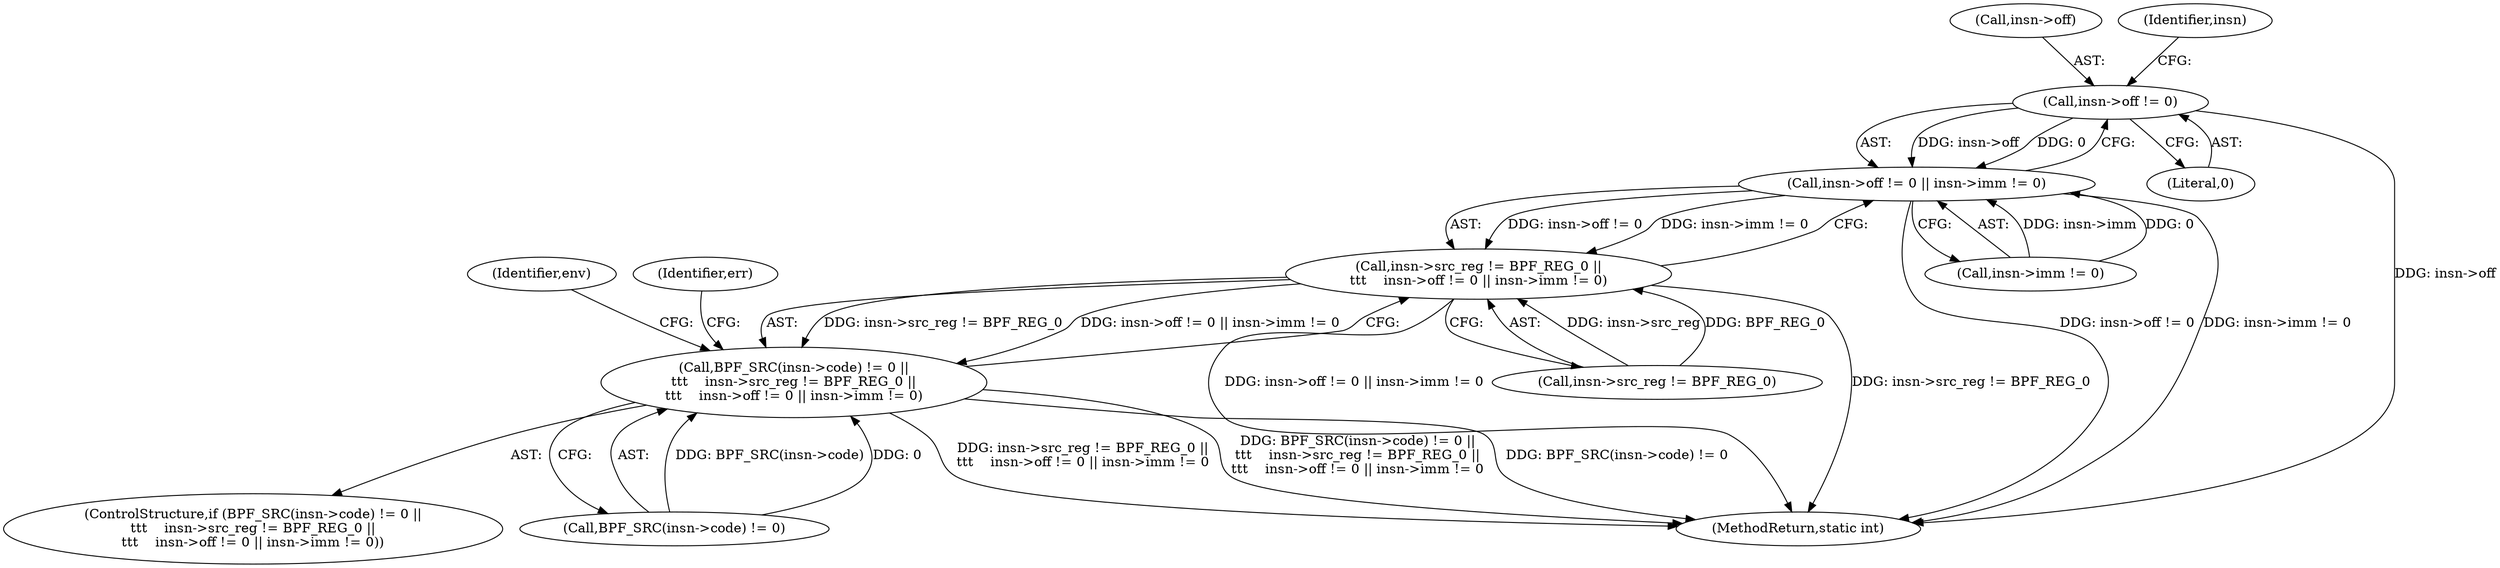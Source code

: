 digraph "0_linux_95a762e2c8c942780948091f8f2a4f32fce1ac6f@pointer" {
"1000158" [label="(Call,insn->off != 0)"];
"1000157" [label="(Call,insn->off != 0 || insn->imm != 0)"];
"1000151" [label="(Call,insn->src_reg != BPF_REG_0 ||\n\t\t\t    insn->off != 0 || insn->imm != 0)"];
"1000144" [label="(Call,BPF_SRC(insn->code) != 0 ||\n\t\t\t    insn->src_reg != BPF_REG_0 ||\n\t\t\t    insn->off != 0 || insn->imm != 0)"];
"1000163" [label="(Call,insn->imm != 0)"];
"1000144" [label="(Call,BPF_SRC(insn->code) != 0 ||\n\t\t\t    insn->src_reg != BPF_REG_0 ||\n\t\t\t    insn->off != 0 || insn->imm != 0)"];
"1000143" [label="(ControlStructure,if (BPF_SRC(insn->code) != 0 ||\n\t\t\t    insn->src_reg != BPF_REG_0 ||\n\t\t\t    insn->off != 0 || insn->imm != 0))"];
"1000152" [label="(Call,insn->src_reg != BPF_REG_0)"];
"1000145" [label="(Call,BPF_SRC(insn->code) != 0)"];
"1000170" [label="(Identifier,env)"];
"1000159" [label="(Call,insn->off)"];
"1000162" [label="(Literal,0)"];
"1000222" [label="(Identifier,err)"];
"1000651" [label="(MethodReturn,static int)"];
"1000151" [label="(Call,insn->src_reg != BPF_REG_0 ||\n\t\t\t    insn->off != 0 || insn->imm != 0)"];
"1000158" [label="(Call,insn->off != 0)"];
"1000157" [label="(Call,insn->off != 0 || insn->imm != 0)"];
"1000165" [label="(Identifier,insn)"];
"1000158" -> "1000157"  [label="AST: "];
"1000158" -> "1000162"  [label="CFG: "];
"1000159" -> "1000158"  [label="AST: "];
"1000162" -> "1000158"  [label="AST: "];
"1000165" -> "1000158"  [label="CFG: "];
"1000157" -> "1000158"  [label="CFG: "];
"1000158" -> "1000651"  [label="DDG: insn->off"];
"1000158" -> "1000157"  [label="DDG: insn->off"];
"1000158" -> "1000157"  [label="DDG: 0"];
"1000157" -> "1000151"  [label="AST: "];
"1000157" -> "1000163"  [label="CFG: "];
"1000163" -> "1000157"  [label="AST: "];
"1000151" -> "1000157"  [label="CFG: "];
"1000157" -> "1000651"  [label="DDG: insn->off != 0"];
"1000157" -> "1000651"  [label="DDG: insn->imm != 0"];
"1000157" -> "1000151"  [label="DDG: insn->off != 0"];
"1000157" -> "1000151"  [label="DDG: insn->imm != 0"];
"1000163" -> "1000157"  [label="DDG: insn->imm"];
"1000163" -> "1000157"  [label="DDG: 0"];
"1000151" -> "1000144"  [label="AST: "];
"1000151" -> "1000152"  [label="CFG: "];
"1000152" -> "1000151"  [label="AST: "];
"1000144" -> "1000151"  [label="CFG: "];
"1000151" -> "1000651"  [label="DDG: insn->off != 0 || insn->imm != 0"];
"1000151" -> "1000651"  [label="DDG: insn->src_reg != BPF_REG_0"];
"1000151" -> "1000144"  [label="DDG: insn->src_reg != BPF_REG_0"];
"1000151" -> "1000144"  [label="DDG: insn->off != 0 || insn->imm != 0"];
"1000152" -> "1000151"  [label="DDG: insn->src_reg"];
"1000152" -> "1000151"  [label="DDG: BPF_REG_0"];
"1000144" -> "1000143"  [label="AST: "];
"1000144" -> "1000145"  [label="CFG: "];
"1000145" -> "1000144"  [label="AST: "];
"1000170" -> "1000144"  [label="CFG: "];
"1000222" -> "1000144"  [label="CFG: "];
"1000144" -> "1000651"  [label="DDG: insn->src_reg != BPF_REG_0 ||\n\t\t\t    insn->off != 0 || insn->imm != 0"];
"1000144" -> "1000651"  [label="DDG: BPF_SRC(insn->code) != 0 ||\n\t\t\t    insn->src_reg != BPF_REG_0 ||\n\t\t\t    insn->off != 0 || insn->imm != 0"];
"1000144" -> "1000651"  [label="DDG: BPF_SRC(insn->code) != 0"];
"1000145" -> "1000144"  [label="DDG: BPF_SRC(insn->code)"];
"1000145" -> "1000144"  [label="DDG: 0"];
}
